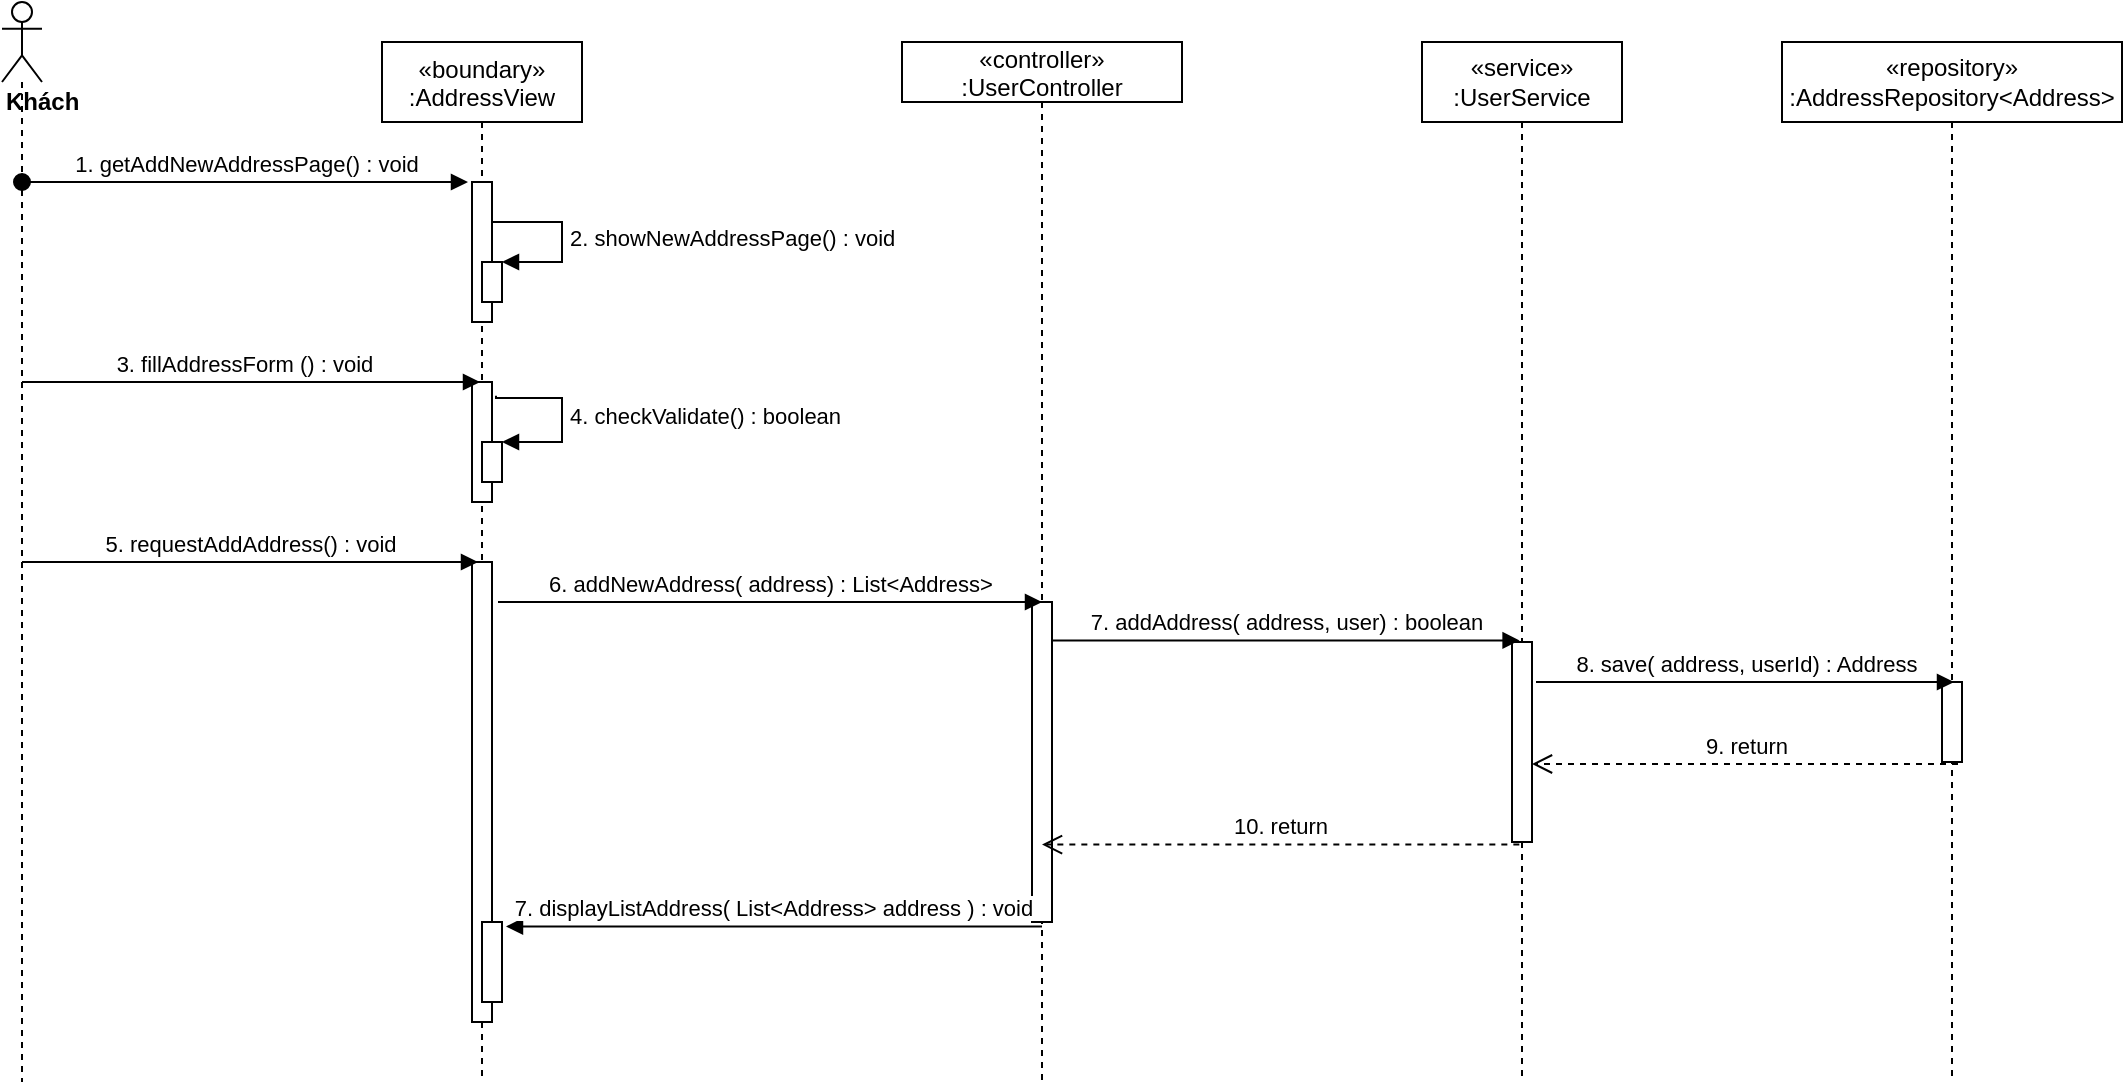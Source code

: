 <mxfile version="14.6.13" type="device"><diagram id="kgpKYQtTHZ0yAKxKKP6v" name="Page-1"><mxGraphModel dx="1108" dy="425" grid="1" gridSize="10" guides="1" tooltips="1" connect="1" arrows="1" fold="1" page="1" pageScale="1" pageWidth="850" pageHeight="1100" math="0" shadow="0"><root><mxCell id="0"/><mxCell id="1" parent="0"/><mxCell id="tn5aEhugTk_c0QyDxKy8-18" value="«boundary»&#10;:AddressView" style="shape=umlLifeline;perimeter=lifelinePerimeter;container=1;collapsible=0;recursiveResize=0;rounded=0;shadow=0;strokeWidth=1;" parent="1" vertex="1"><mxGeometry x="230" y="80" width="100" height="520" as="geometry"/></mxCell><mxCell id="tn5aEhugTk_c0QyDxKy8-19" value="" style="points=[];perimeter=orthogonalPerimeter;rounded=0;shadow=0;strokeWidth=1;" parent="tn5aEhugTk_c0QyDxKy8-18" vertex="1"><mxGeometry x="45" y="70" width="10" height="70" as="geometry"/></mxCell><mxCell id="tn5aEhugTk_c0QyDxKy8-20" value="" style="points=[];perimeter=orthogonalPerimeter;rounded=0;shadow=0;strokeWidth=1;" parent="tn5aEhugTk_c0QyDxKy8-18" vertex="1"><mxGeometry x="45" y="170" width="10" height="60" as="geometry"/></mxCell><mxCell id="tn5aEhugTk_c0QyDxKy8-21" value="" style="html=1;points=[];perimeter=orthogonalPerimeter;" parent="tn5aEhugTk_c0QyDxKy8-18" vertex="1"><mxGeometry x="50" y="110" width="10" height="20" as="geometry"/></mxCell><mxCell id="tn5aEhugTk_c0QyDxKy8-22" value="2. showNewAddressPage() : void" style="edgeStyle=orthogonalEdgeStyle;html=1;align=left;spacingLeft=2;endArrow=block;rounded=0;entryX=1;entryY=0;" parent="tn5aEhugTk_c0QyDxKy8-18" source="tn5aEhugTk_c0QyDxKy8-19" target="tn5aEhugTk_c0QyDxKy8-21" edge="1"><mxGeometry relative="1" as="geometry"><mxPoint x="70" y="70" as="sourcePoint"/><Array as="points"><mxPoint x="90" y="90"/><mxPoint x="90" y="110"/></Array></mxGeometry></mxCell><mxCell id="tn5aEhugTk_c0QyDxKy8-23" value="" style="html=1;points=[];perimeter=orthogonalPerimeter;" parent="tn5aEhugTk_c0QyDxKy8-18" vertex="1"><mxGeometry x="50" y="200" width="10" height="20" as="geometry"/></mxCell><mxCell id="tn5aEhugTk_c0QyDxKy8-24" value="4. checkValidate() : boolean" style="edgeStyle=orthogonalEdgeStyle;html=1;align=left;spacingLeft=2;endArrow=block;rounded=0;exitX=1.2;exitY=0.114;exitDx=0;exitDy=0;exitPerimeter=0;" parent="tn5aEhugTk_c0QyDxKy8-18" source="tn5aEhugTk_c0QyDxKy8-20" target="tn5aEhugTk_c0QyDxKy8-23" edge="1"><mxGeometry relative="1" as="geometry"><mxPoint x="180" y="110" as="sourcePoint"/><Array as="points"><mxPoint x="57" y="178"/><mxPoint x="90" y="178"/><mxPoint x="90" y="200"/></Array><mxPoint x="120" y="240" as="targetPoint"/></mxGeometry></mxCell><mxCell id="tn5aEhugTk_c0QyDxKy8-25" value="" style="html=1;points=[];perimeter=orthogonalPerimeter;" parent="tn5aEhugTk_c0QyDxKy8-18" vertex="1"><mxGeometry x="45" y="260" width="10" height="230" as="geometry"/></mxCell><mxCell id="tn5aEhugTk_c0QyDxKy8-47" value="" style="html=1;points=[];perimeter=orthogonalPerimeter;" parent="tn5aEhugTk_c0QyDxKy8-18" vertex="1"><mxGeometry x="50" y="440" width="10" height="40" as="geometry"/></mxCell><mxCell id="tn5aEhugTk_c0QyDxKy8-26" value="«controller»&#10;:UserController" style="shape=umlLifeline;perimeter=lifelinePerimeter;container=1;collapsible=0;recursiveResize=0;rounded=0;shadow=0;strokeWidth=1;size=30;" parent="1" vertex="1"><mxGeometry x="490" y="80" width="140" height="520" as="geometry"/></mxCell><mxCell id="tn5aEhugTk_c0QyDxKy8-27" value="" style="points=[];perimeter=orthogonalPerimeter;rounded=0;shadow=0;strokeWidth=1;" parent="tn5aEhugTk_c0QyDxKy8-26" vertex="1"><mxGeometry x="65" y="280" width="10" height="160" as="geometry"/></mxCell><mxCell id="tn5aEhugTk_c0QyDxKy8-30" value="&lt;div&gt;&lt;b&gt;Khách&lt;/b&gt;&lt;/div&gt;" style="shape=umlLifeline;participant=umlActor;perimeter=lifelinePerimeter;whiteSpace=wrap;html=1;container=1;collapsible=0;recursiveResize=0;verticalAlign=top;spacingTop=36;outlineConnect=0;align=left;" parent="1" vertex="1"><mxGeometry x="40" y="60" width="20" height="540" as="geometry"/></mxCell><mxCell id="tn5aEhugTk_c0QyDxKy8-31" value="&lt;span&gt;«service»&lt;br&gt;&lt;/span&gt;:UserService" style="shape=umlLifeline;perimeter=lifelinePerimeter;whiteSpace=wrap;html=1;container=1;collapsible=0;recursiveResize=0;outlineConnect=0;" parent="1" vertex="1"><mxGeometry x="750" y="80" width="100" height="520" as="geometry"/></mxCell><mxCell id="tn5aEhugTk_c0QyDxKy8-32" value="" style="points=[];perimeter=orthogonalPerimeter;rounded=0;shadow=0;strokeWidth=1;" parent="tn5aEhugTk_c0QyDxKy8-31" vertex="1"><mxGeometry x="45" y="300" width="10" height="100" as="geometry"/></mxCell><mxCell id="tn5aEhugTk_c0QyDxKy8-35" value="1. getAddNewAddressPage() : void" style="html=1;verticalAlign=bottom;startArrow=oval;startFill=1;endArrow=block;startSize=8;entryX=-0.2;entryY=0;entryDx=0;entryDy=0;entryPerimeter=0;" parent="1" source="tn5aEhugTk_c0QyDxKy8-30" target="tn5aEhugTk_c0QyDxKy8-19" edge="1"><mxGeometry width="60" relative="1" as="geometry"><mxPoint x="390" y="220" as="sourcePoint"/><mxPoint x="450" y="220" as="targetPoint"/></mxGeometry></mxCell><mxCell id="tn5aEhugTk_c0QyDxKy8-36" value="3. fillAddressForm () : void" style="html=1;verticalAlign=bottom;endArrow=block;entryX=0.4;entryY=0;entryDx=0;entryDy=0;entryPerimeter=0;" parent="1" source="tn5aEhugTk_c0QyDxKy8-30" target="tn5aEhugTk_c0QyDxKy8-20" edge="1"><mxGeometry x="-0.037" width="80" relative="1" as="geometry"><mxPoint x="380" y="220" as="sourcePoint"/><mxPoint x="460" y="220" as="targetPoint"/><mxPoint as="offset"/></mxGeometry></mxCell><mxCell id="tn5aEhugTk_c0QyDxKy8-37" value="5. requestAddAddress() : void" style="html=1;verticalAlign=bottom;endArrow=block;entryX=0.3;entryY=0;entryDx=0;entryDy=0;entryPerimeter=0;" parent="1" source="tn5aEhugTk_c0QyDxKy8-30" target="tn5aEhugTk_c0QyDxKy8-25" edge="1"><mxGeometry width="80" relative="1" as="geometry"><mxPoint x="380" y="320" as="sourcePoint"/><mxPoint x="278" y="344" as="targetPoint"/></mxGeometry></mxCell><mxCell id="tn5aEhugTk_c0QyDxKy8-38" value="6. addNewAddress( address) : List&amp;lt;Address&amp;gt;" style="html=1;verticalAlign=bottom;endArrow=block;entryX=0.5;entryY=0;entryDx=0;entryDy=0;entryPerimeter=0;" parent="1" target="tn5aEhugTk_c0QyDxKy8-27" edge="1"><mxGeometry width="80" relative="1" as="geometry"><mxPoint x="288.0" y="360" as="sourcePoint"/><mxPoint x="460" y="320" as="targetPoint"/></mxGeometry></mxCell><mxCell id="tn5aEhugTk_c0QyDxKy8-39" value="&lt;span&gt;«repository»&lt;br&gt;&lt;/span&gt;:AddressRepository&amp;lt;Address&amp;gt;" style="shape=umlLifeline;perimeter=lifelinePerimeter;whiteSpace=wrap;html=1;container=1;collapsible=0;recursiveResize=0;outlineConnect=0;" parent="1" vertex="1"><mxGeometry x="930" y="80" width="170" height="520" as="geometry"/></mxCell><mxCell id="tn5aEhugTk_c0QyDxKy8-40" value="" style="points=[];perimeter=orthogonalPerimeter;rounded=0;shadow=0;strokeWidth=1;" parent="tn5aEhugTk_c0QyDxKy8-39" vertex="1"><mxGeometry x="80" y="320" width="10" height="40" as="geometry"/></mxCell><mxCell id="tn5aEhugTk_c0QyDxKy8-41" value="7. addAddress( address, user) : boolean" style="html=1;verticalAlign=bottom;endArrow=block;entryX=0.38;entryY=-0.008;entryDx=0;entryDy=0;entryPerimeter=0;" parent="1" source="tn5aEhugTk_c0QyDxKy8-27" target="tn5aEhugTk_c0QyDxKy8-32" edge="1"><mxGeometry width="80" relative="1" as="geometry"><mxPoint x="680" y="430" as="sourcePoint"/><mxPoint x="780" y="384" as="targetPoint"/></mxGeometry></mxCell><mxCell id="tn5aEhugTk_c0QyDxKy8-42" value="10. return" style="html=1;verticalAlign=bottom;endArrow=open;dashed=1;endSize=8;exitX=0.367;exitY=1.013;exitDx=0;exitDy=0;exitPerimeter=0;" parent="1" source="tn5aEhugTk_c0QyDxKy8-32" target="tn5aEhugTk_c0QyDxKy8-26" edge="1"><mxGeometry relative="1" as="geometry"><mxPoint x="800" y="440" as="sourcePoint"/><mxPoint x="720" y="440" as="targetPoint"/></mxGeometry></mxCell><mxCell id="tn5aEhugTk_c0QyDxKy8-43" value="8. save( address, userId) : Address" style="html=1;verticalAlign=bottom;endArrow=block;entryX=0.6;entryY=0;entryDx=0;entryDy=0;entryPerimeter=0;" parent="1" target="tn5aEhugTk_c0QyDxKy8-40" edge="1"><mxGeometry width="80" relative="1" as="geometry"><mxPoint x="807" y="400" as="sourcePoint"/><mxPoint x="830" y="420" as="targetPoint"/></mxGeometry></mxCell><mxCell id="tn5aEhugTk_c0QyDxKy8-44" value="9. return" style="html=1;verticalAlign=bottom;endArrow=open;dashed=1;endSize=8;exitX=0.8;exitY=1.025;exitDx=0;exitDy=0;exitPerimeter=0;" parent="1" source="tn5aEhugTk_c0QyDxKy8-40" target="tn5aEhugTk_c0QyDxKy8-32" edge="1"><mxGeometry relative="1" as="geometry"><mxPoint x="830" y="420" as="sourcePoint"/><mxPoint x="750" y="420" as="targetPoint"/></mxGeometry></mxCell><mxCell id="tn5aEhugTk_c0QyDxKy8-46" value="7. displayListAddress( List&lt;Address&gt; address ) : void" style="verticalAlign=bottom;endArrow=block;shadow=0;strokeWidth=1;entryX=1.2;entryY=0.055;entryDx=0;entryDy=0;entryPerimeter=0;exitX=0.5;exitY=1.014;exitDx=0;exitDy=0;exitPerimeter=0;" parent="1" source="tn5aEhugTk_c0QyDxKy8-27" target="tn5aEhugTk_c0QyDxKy8-47" edge="1"><mxGeometry relative="1" as="geometry"><mxPoint x="500" y="522" as="sourcePoint"/><mxPoint x="350" y="535" as="targetPoint"/></mxGeometry></mxCell></root></mxGraphModel></diagram></mxfile>
